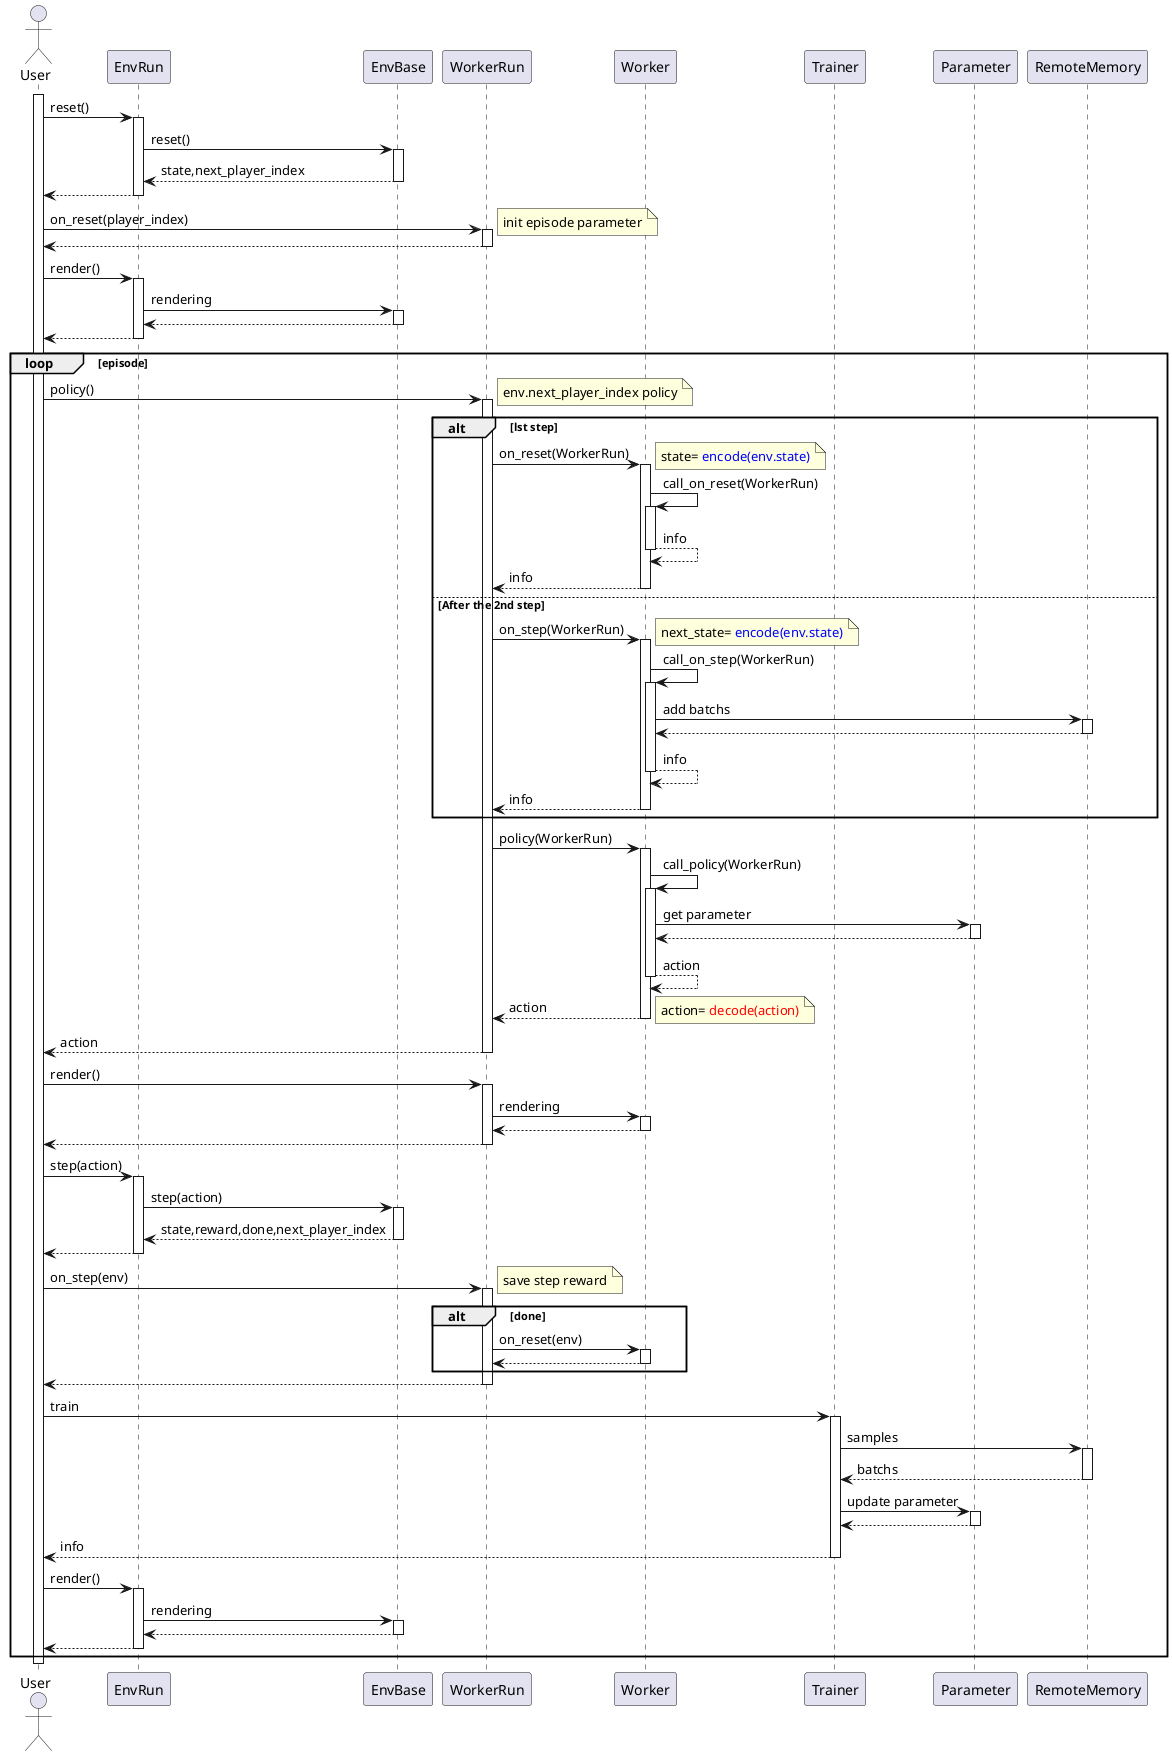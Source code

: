 @startuml playflow
autoactivate on

actor User

participant EnvRun
participant EnvBase

participant WorkerRun
participant Worker

participant Trainer
participant Parameter
participant RemoteMemory

activate User
User -> EnvRun: reset()
    EnvRun -> EnvBase: reset()
    return state,next_player_index
return

User -> WorkerRun: on_reset(player_index)
    note right: init episode parameter
return

User -> EnvRun: render()
    EnvRun -> EnvBase: rendering
    return
return

loop episode
    User -> WorkerRun: policy()
        note right
        env.next_player_index policy
        end note

        alt lst step
            WorkerRun -> Worker: on_reset(WorkerRun)
                note right
                state= <color blue>encode(env.state)</color>
                end note
                Worker -> Worker: call_on_reset(WorkerRun)
                return info
            return info
        else After the 2nd step
            WorkerRun -> Worker: on_step(WorkerRun)
                note right
                next_state= <color blue>encode(env.state)</color>
                end note
                Worker -> Worker: call_on_step(WorkerRun)
                    Worker -> RemoteMemory: add batchs
                    return
                return info
            return info
        end
        WorkerRun -> Worker: policy(WorkerRun)
            Worker -> Worker: call_policy(WorkerRun)
                Worker -> Parameter: get parameter
                return
            return action
        return action
        note right
        action= <color red>decode(action)</color>
        end note
    return action
    User -> WorkerRun: render()
        WorkerRun -> Worker: rendering
        return
    return
    User -> EnvRun: step(action)
        EnvRun -> EnvBase: step(action)
        return state,reward,done,next_player_index
    return
    User -> WorkerRun: on_step(env)
        note right
        save step reward
        end note
        alt done
            WorkerRun -> Worker: on_reset(env)
            return
        end
    return

    User -> Trainer: train
        Trainer -> RemoteMemory: samples
        return batchs
        Trainer -> Parameter: update parameter
        return
    return info

    User -> EnvRun: render()
        EnvRun -> EnvBase: rendering
        return
    return

end
deactivate User

@enduml
